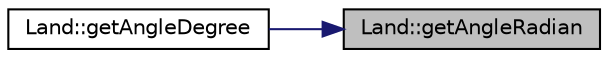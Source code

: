 digraph "Land::getAngleRadian"
{
 // LATEX_PDF_SIZE
  edge [fontname="Helvetica",fontsize="10",labelfontname="Helvetica",labelfontsize="10"];
  node [fontname="Helvetica",fontsize="10",shape=record];
  rankdir="RL";
  Node1 [label="Land::getAngleRadian",height=0.2,width=0.4,color="black", fillcolor="grey75", style="filled", fontcolor="black",tooltip="Oblicza kąt nachylenia powierzchni w punkcie (x, y). Tworzy kwadrat o boku 3 o środku w punkcie (x,..."];
  Node1 -> Node2 [dir="back",color="midnightblue",fontsize="10",style="solid",fontname="Helvetica"];
  Node2 [label="Land::getAngleDegree",height=0.2,width=0.4,color="black", fillcolor="white", style="filled",URL="$class_land.html#a4ff12277063d532b74afa5c5a383db30",tooltip="Oblicza kąt nachylenia powierzchni w punkcie (x, y)."];
}
